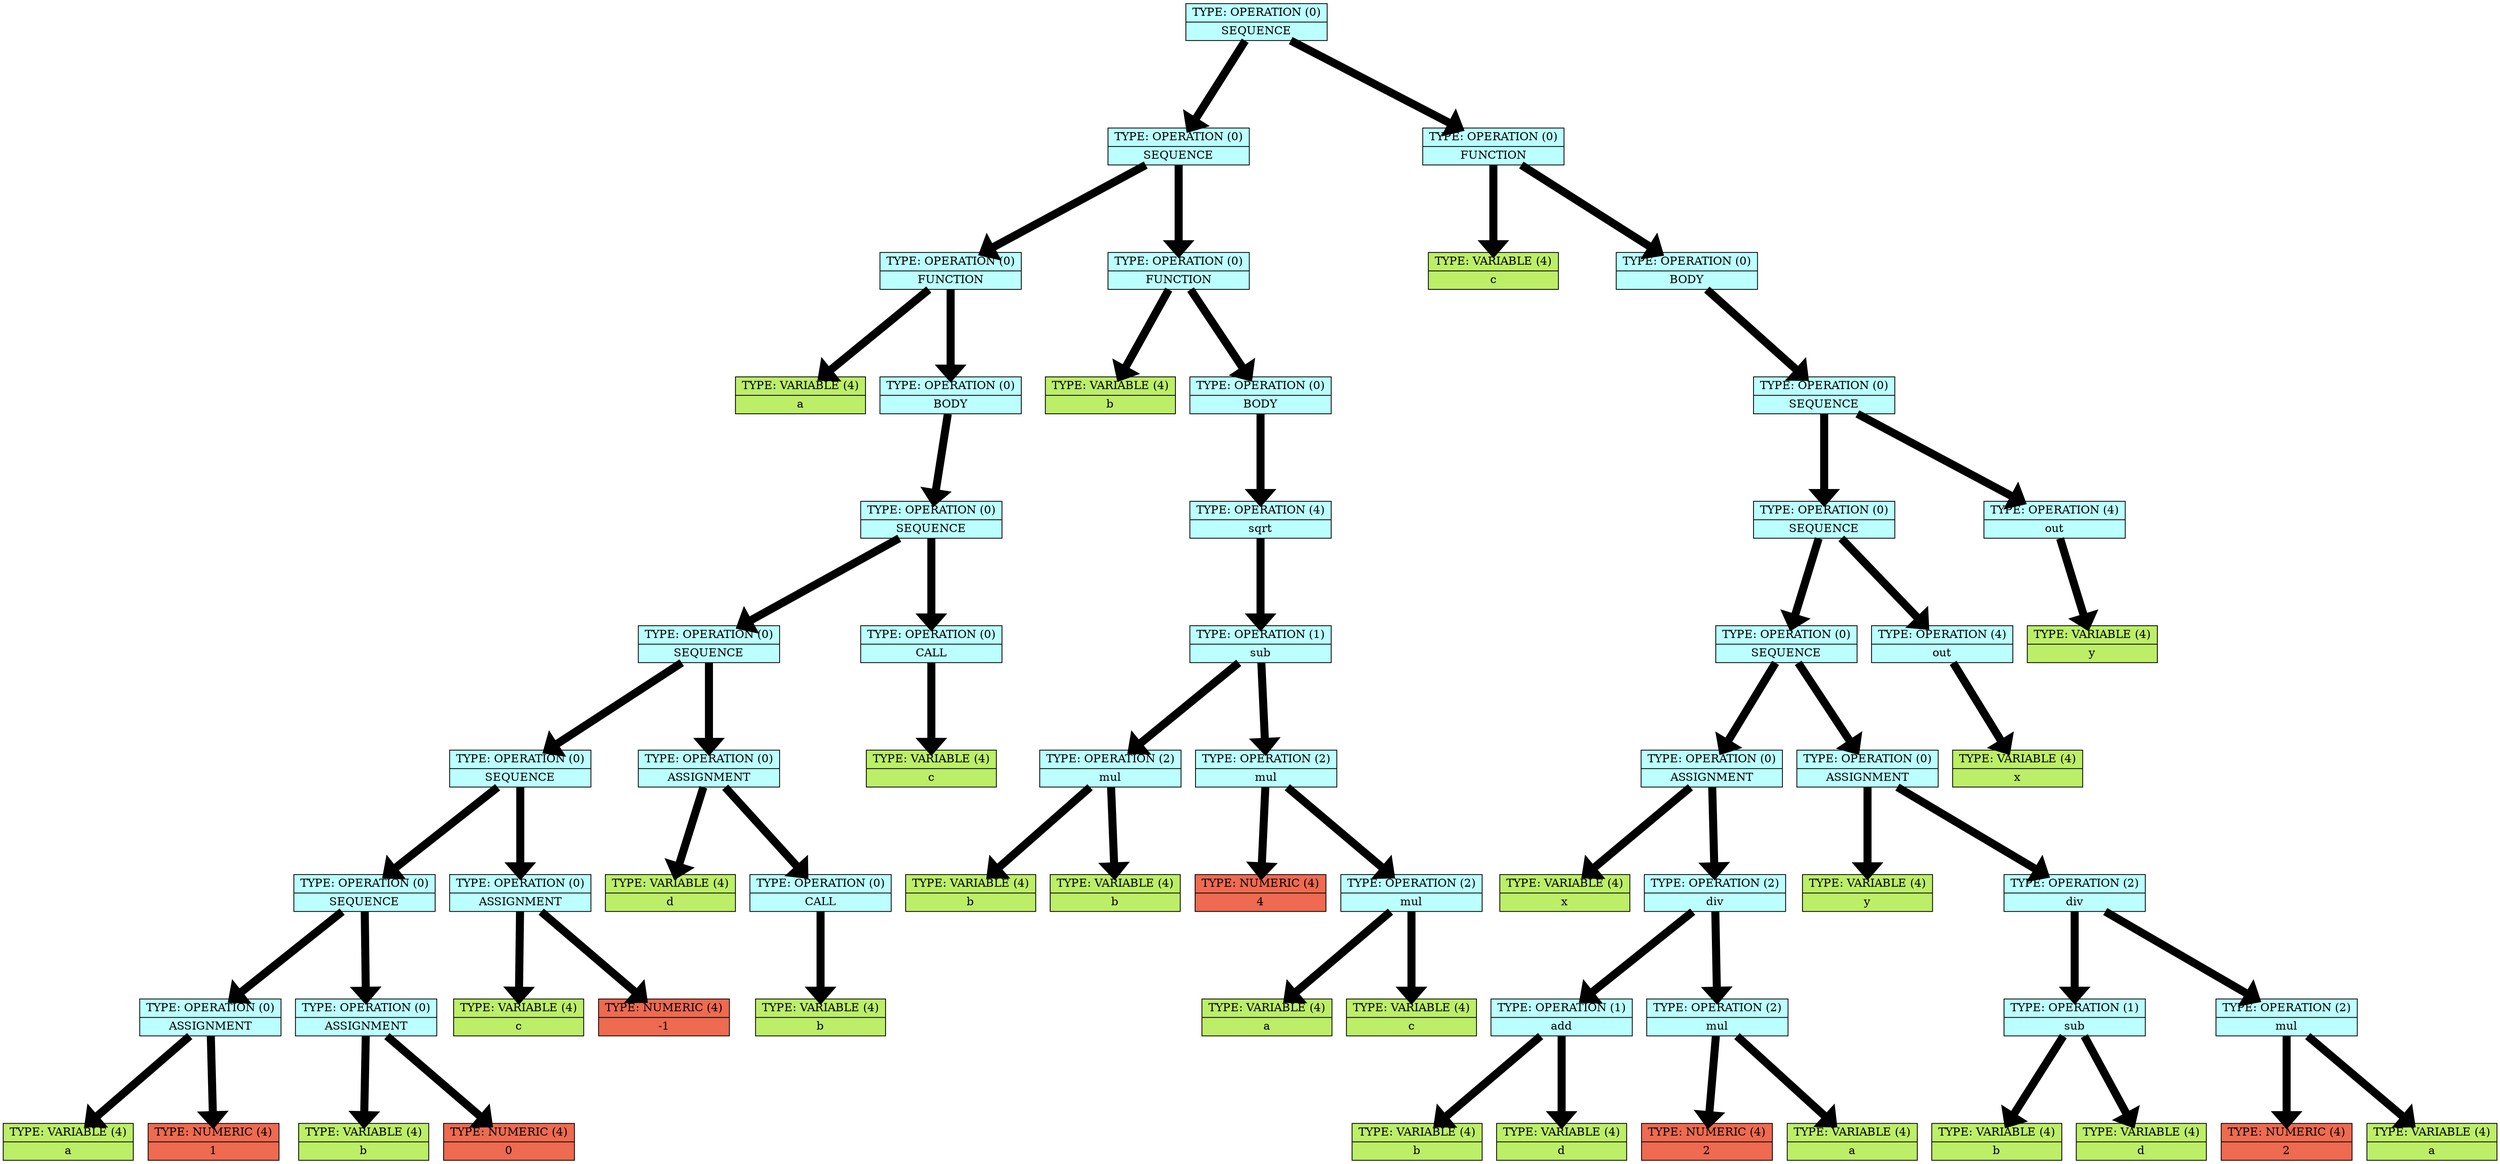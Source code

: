 digraph structs {    
rankdir = TB;        
graph [dpi = 200];   
ranksep = 1.5;       
edge[penwidth = 10]; 
cell0 [style = filled, color = black, shape=record, 
fillcolor = paleturquoise1, label = " { <ptr> TYPE: OPERATION (0) | SEQUENCE} " ];                         
cell1 [style = filled, color = black, shape=record, 
fillcolor = paleturquoise1, label = " { <ptr> TYPE: OPERATION (0) | SEQUENCE} " ];                         
cell2 [style = filled, color = black, shape=record, 
fillcolor = paleturquoise1, label = " { <ptr> TYPE: OPERATION (0) | FUNCTION} " ];                         
cell3 [style = filled, color = black, shape=record, 
fillcolor = darkolivegreen2, label = " { <ptr> TYPE: VARIABLE (4) | a} " ];                         
cell4 [style = filled, color = black, shape=record, 
fillcolor = paleturquoise1, label = " { <ptr> TYPE: OPERATION (0) | BODY} " ];                         
cell5 [style = filled, color = black, shape=record, 
fillcolor = paleturquoise1, label = " { <ptr> TYPE: OPERATION (0) | SEQUENCE} " ];                         
cell6 [style = filled, color = black, shape=record, 
fillcolor = paleturquoise1, label = " { <ptr> TYPE: OPERATION (0) | SEQUENCE} " ];                         
cell7 [style = filled, color = black, shape=record, 
fillcolor = paleturquoise1, label = " { <ptr> TYPE: OPERATION (0) | SEQUENCE} " ];                         
cell8 [style = filled, color = black, shape=record, 
fillcolor = paleturquoise1, label = " { <ptr> TYPE: OPERATION (0) | SEQUENCE} " ];                         
cell9 [style = filled, color = black, shape=record, 
fillcolor = paleturquoise1, label = " { <ptr> TYPE: OPERATION (0) | ASSIGNMENT} " ];                         
cell10 [style = filled, color = black, shape=record, 
fillcolor = darkolivegreen2, label = " { <ptr> TYPE: VARIABLE (4) | a} " ];                         
cell11 [style = filled, color = black, shape=record, 
fillcolor = coral2, label = " { <ptr> TYPE: NUMERIC (4) | 1} " ];                         
cell12 [style = filled, color = black, shape=record, 
fillcolor = paleturquoise1, label = " { <ptr> TYPE: OPERATION (0) | ASSIGNMENT} " ];                         
cell13 [style = filled, color = black, shape=record, 
fillcolor = darkolivegreen2, label = " { <ptr> TYPE: VARIABLE (4) | b} " ];                         
cell14 [style = filled, color = black, shape=record, 
fillcolor = coral2, label = " { <ptr> TYPE: NUMERIC (4) | 0} " ];                         
cell15 [style = filled, color = black, shape=record, 
fillcolor = paleturquoise1, label = " { <ptr> TYPE: OPERATION (0) | ASSIGNMENT} " ];                         
cell16 [style = filled, color = black, shape=record, 
fillcolor = darkolivegreen2, label = " { <ptr> TYPE: VARIABLE (4) | c} " ];                         
cell17 [style = filled, color = black, shape=record, 
fillcolor = coral2, label = " { <ptr> TYPE: NUMERIC (4) | -1} " ];                         
cell18 [style = filled, color = black, shape=record, 
fillcolor = paleturquoise1, label = " { <ptr> TYPE: OPERATION (0) | ASSIGNMENT} " ];                         
cell19 [style = filled, color = black, shape=record, 
fillcolor = darkolivegreen2, label = " { <ptr> TYPE: VARIABLE (4) | d} " ];                         
cell20 [style = filled, color = black, shape=record, 
fillcolor = paleturquoise1, label = " { <ptr> TYPE: OPERATION (0) | CALL} " ];                         
cell21 [style = filled, color = black, shape=record, 
fillcolor = darkolivegreen2, label = " { <ptr> TYPE: VARIABLE (4) | b} " ];                         
cell22 [style = filled, color = black, shape=record, 
fillcolor = paleturquoise1, label = " { <ptr> TYPE: OPERATION (0) | CALL} " ];                         
cell23 [style = filled, color = black, shape=record, 
fillcolor = darkolivegreen2, label = " { <ptr> TYPE: VARIABLE (4) | c} " ];                         
cell24 [style = filled, color = black, shape=record, 
fillcolor = paleturquoise1, label = " { <ptr> TYPE: OPERATION (0) | FUNCTION} " ];                         
cell25 [style = filled, color = black, shape=record, 
fillcolor = darkolivegreen2, label = " { <ptr> TYPE: VARIABLE (4) | b} " ];                         
cell26 [style = filled, color = black, shape=record, 
fillcolor = paleturquoise1, label = " { <ptr> TYPE: OPERATION (0) | BODY} " ];                         
cell27 [style = filled, color = black, shape=record, 
fillcolor = paleturquoise1, label = " { <ptr> TYPE: OPERATION (4) | sqrt} " ];                         
cell28 [style = filled, color = black, shape=record, 
fillcolor = paleturquoise1, label = " { <ptr> TYPE: OPERATION (1) | sub} " ];                         
cell29 [style = filled, color = black, shape=record, 
fillcolor = paleturquoise1, label = " { <ptr> TYPE: OPERATION (2) | mul} " ];                         
cell30 [style = filled, color = black, shape=record, 
fillcolor = darkolivegreen2, label = " { <ptr> TYPE: VARIABLE (4) | b} " ];                         
cell31 [style = filled, color = black, shape=record, 
fillcolor = darkolivegreen2, label = " { <ptr> TYPE: VARIABLE (4) | b} " ];                         
cell32 [style = filled, color = black, shape=record, 
fillcolor = paleturquoise1, label = " { <ptr> TYPE: OPERATION (2) | mul} " ];                         
cell33 [style = filled, color = black, shape=record, 
fillcolor = coral2, label = " { <ptr> TYPE: NUMERIC (4) | 4} " ];                         
cell34 [style = filled, color = black, shape=record, 
fillcolor = paleturquoise1, label = " { <ptr> TYPE: OPERATION (2) | mul} " ];                         
cell35 [style = filled, color = black, shape=record, 
fillcolor = darkolivegreen2, label = " { <ptr> TYPE: VARIABLE (4) | a} " ];                         
cell36 [style = filled, color = black, shape=record, 
fillcolor = darkolivegreen2, label = " { <ptr> TYPE: VARIABLE (4) | c} " ];                         
cell37 [style = filled, color = black, shape=record, 
fillcolor = paleturquoise1, label = " { <ptr> TYPE: OPERATION (0) | FUNCTION} " ];                         
cell38 [style = filled, color = black, shape=record, 
fillcolor = darkolivegreen2, label = " { <ptr> TYPE: VARIABLE (4) | c} " ];                         
cell39 [style = filled, color = black, shape=record, 
fillcolor = paleturquoise1, label = " { <ptr> TYPE: OPERATION (0) | BODY} " ];                         
cell40 [style = filled, color = black, shape=record, 
fillcolor = paleturquoise1, label = " { <ptr> TYPE: OPERATION (0) | SEQUENCE} " ];                         
cell41 [style = filled, color = black, shape=record, 
fillcolor = paleturquoise1, label = " { <ptr> TYPE: OPERATION (0) | SEQUENCE} " ];                         
cell42 [style = filled, color = black, shape=record, 
fillcolor = paleturquoise1, label = " { <ptr> TYPE: OPERATION (0) | SEQUENCE} " ];                         
cell43 [style = filled, color = black, shape=record, 
fillcolor = paleturquoise1, label = " { <ptr> TYPE: OPERATION (0) | ASSIGNMENT} " ];                         
cell44 [style = filled, color = black, shape=record, 
fillcolor = darkolivegreen2, label = " { <ptr> TYPE: VARIABLE (4) | x} " ];                         
cell45 [style = filled, color = black, shape=record, 
fillcolor = paleturquoise1, label = " { <ptr> TYPE: OPERATION (2) | div} " ];                         
cell46 [style = filled, color = black, shape=record, 
fillcolor = paleturquoise1, label = " { <ptr> TYPE: OPERATION (1) | add} " ];                         
cell47 [style = filled, color = black, shape=record, 
fillcolor = darkolivegreen2, label = " { <ptr> TYPE: VARIABLE (4) | b} " ];                         
cell48 [style = filled, color = black, shape=record, 
fillcolor = darkolivegreen2, label = " { <ptr> TYPE: VARIABLE (4) | d} " ];                         
cell49 [style = filled, color = black, shape=record, 
fillcolor = paleturquoise1, label = " { <ptr> TYPE: OPERATION (2) | mul} " ];                         
cell50 [style = filled, color = black, shape=record, 
fillcolor = coral2, label = " { <ptr> TYPE: NUMERIC (4) | 2} " ];                         
cell51 [style = filled, color = black, shape=record, 
fillcolor = darkolivegreen2, label = " { <ptr> TYPE: VARIABLE (4) | a} " ];                         
cell52 [style = filled, color = black, shape=record, 
fillcolor = paleturquoise1, label = " { <ptr> TYPE: OPERATION (0) | ASSIGNMENT} " ];                         
cell53 [style = filled, color = black, shape=record, 
fillcolor = darkolivegreen2, label = " { <ptr> TYPE: VARIABLE (4) | y} " ];                         
cell54 [style = filled, color = black, shape=record, 
fillcolor = paleturquoise1, label = " { <ptr> TYPE: OPERATION (2) | div} " ];                         
cell55 [style = filled, color = black, shape=record, 
fillcolor = paleturquoise1, label = " { <ptr> TYPE: OPERATION (1) | sub} " ];                         
cell56 [style = filled, color = black, shape=record, 
fillcolor = darkolivegreen2, label = " { <ptr> TYPE: VARIABLE (4) | b} " ];                         
cell57 [style = filled, color = black, shape=record, 
fillcolor = darkolivegreen2, label = " { <ptr> TYPE: VARIABLE (4) | d} " ];                         
cell58 [style = filled, color = black, shape=record, 
fillcolor = paleturquoise1, label = " { <ptr> TYPE: OPERATION (2) | mul} " ];                         
cell59 [style = filled, color = black, shape=record, 
fillcolor = coral2, label = " { <ptr> TYPE: NUMERIC (4) | 2} " ];                         
cell60 [style = filled, color = black, shape=record, 
fillcolor = darkolivegreen2, label = " { <ptr> TYPE: VARIABLE (4) | a} " ];                         
cell61 [style = filled, color = black, shape=record, 
fillcolor = paleturquoise1, label = " { <ptr> TYPE: OPERATION (4) | out} " ];                         
cell62 [style = filled, color = black, shape=record, 
fillcolor = darkolivegreen2, label = " { <ptr> TYPE: VARIABLE (4) | x} " ];                         
cell63 [style = filled, color = black, shape=record, 
fillcolor = paleturquoise1, label = " { <ptr> TYPE: OPERATION (4) | out} " ];                         
cell64 [style = filled, color = black, shape=record, 
fillcolor = darkolivegreen2, label = " { <ptr> TYPE: VARIABLE (4) | y} " ];                         
cell0 -> cell1;
cell1 -> cell2;
cell2 -> cell3;
cell2 -> cell4;
cell4 -> cell5;
cell5 -> cell6;
cell6 -> cell7;
cell7 -> cell8;
cell8 -> cell9;
cell9 -> cell10;
cell9 -> cell11;
cell8 -> cell12;
cell12 -> cell13;
cell12 -> cell14;
cell7 -> cell15;
cell15 -> cell16;
cell15 -> cell17;
cell6 -> cell18;
cell18 -> cell19;
cell18 -> cell20;
cell20 -> cell21;
cell5 -> cell22;
cell22 -> cell23;
cell1 -> cell24;
cell24 -> cell25;
cell24 -> cell26;
cell26 -> cell27;
cell27 -> cell28;
cell28 -> cell29;
cell29 -> cell30;
cell29 -> cell31;
cell28 -> cell32;
cell32 -> cell33;
cell32 -> cell34;
cell34 -> cell35;
cell34 -> cell36;
cell0 -> cell37;
cell37 -> cell38;
cell37 -> cell39;
cell39 -> cell40;
cell40 -> cell41;
cell41 -> cell42;
cell42 -> cell43;
cell43 -> cell44;
cell43 -> cell45;
cell45 -> cell46;
cell46 -> cell47;
cell46 -> cell48;
cell45 -> cell49;
cell49 -> cell50;
cell49 -> cell51;
cell42 -> cell52;
cell52 -> cell53;
cell52 -> cell54;
cell54 -> cell55;
cell55 -> cell56;
cell55 -> cell57;
cell54 -> cell58;
cell58 -> cell59;
cell58 -> cell60;
cell41 -> cell61;
cell61 -> cell62;
cell40 -> cell63;
cell63 -> cell64;
}
